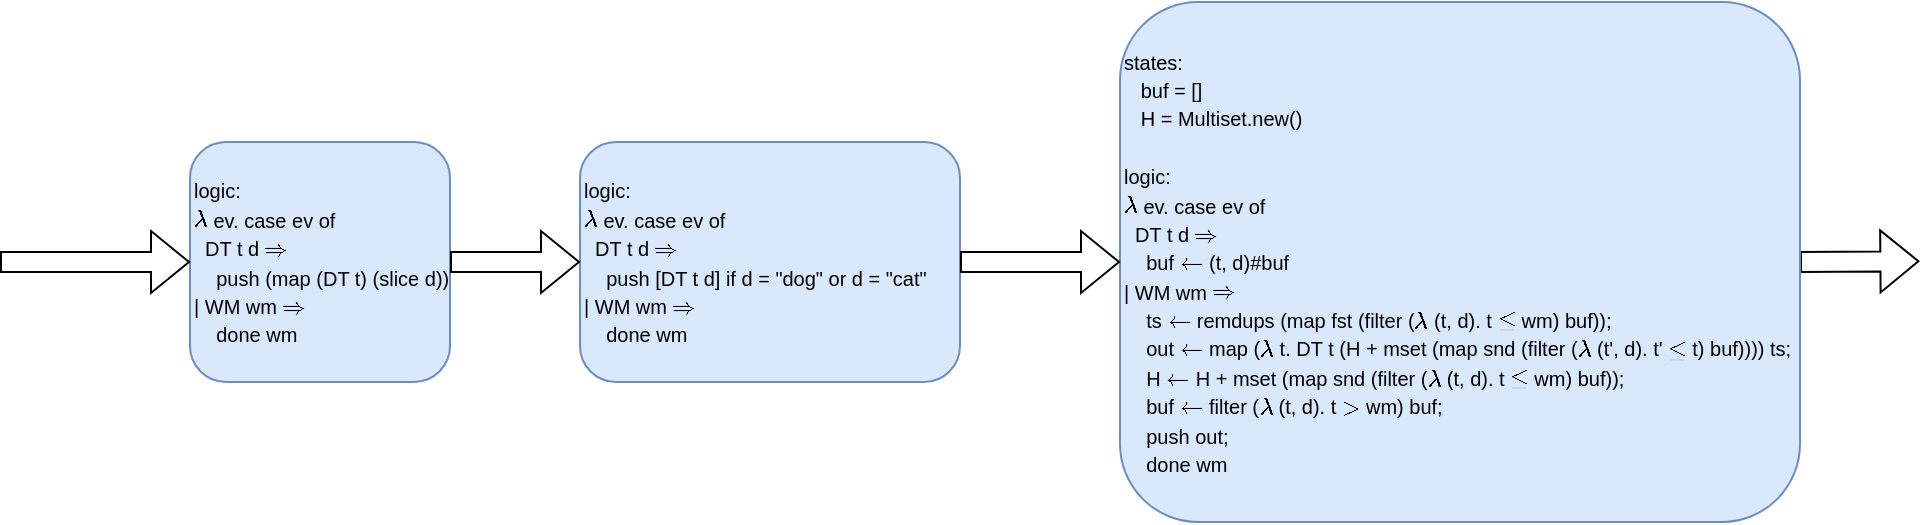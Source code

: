 <mxfile version="22.0.3" type="device">
  <diagram name="Page-1" id="7l_J2yBBjgkDMlGloOlC">
    <mxGraphModel dx="989" dy="586" grid="1" gridSize="10" guides="1" tooltips="1" connect="1" arrows="1" fold="1" page="1" pageScale="0.6" pageWidth="1600" pageHeight="900" math="1" shadow="0">
      <root>
        <mxCell id="0" />
        <mxCell id="1" parent="0" />
        <mxCell id="_g1IpS9bpQ4U1qeAF5R8-9" value="" style="shape=flexArrow;endArrow=classic;html=1;rounded=0;entryX=0;entryY=0.5;entryDx=0;entryDy=0;exitX=1;exitY=0.5;exitDx=0;exitDy=0;" edge="1" parent="1" source="_g1IpS9bpQ4U1qeAF5R8-15">
          <mxGeometry width="50" height="50" relative="1" as="geometry">
            <mxPoint x="884.0" y="289.92" as="sourcePoint" />
            <mxPoint x="959.69" y="289.58" as="targetPoint" />
          </mxGeometry>
        </mxCell>
        <mxCell id="_g1IpS9bpQ4U1qeAF5R8-10" value="&lt;font style=&quot;font-size: 10px;&quot;&gt;logic:&lt;br&gt;\(\lambda\) ev. case ev of&lt;br&gt;&amp;nbsp; DT t d \(\Rightarrow\)&lt;br&gt;&amp;nbsp; &amp;nbsp; push (map (DT t) (slice d))&lt;br&gt;| WM wm \(\Rightarrow\)&lt;br&gt;&amp;nbsp; &amp;nbsp; done wm&lt;/font&gt;" style="rounded=1;whiteSpace=wrap;html=1;fillColor=#dae8fc;strokeColor=#6c8ebf;align=left;container=0;" vertex="1" parent="1">
          <mxGeometry x="95" y="230" width="130" height="120" as="geometry" />
        </mxCell>
        <mxCell id="_g1IpS9bpQ4U1qeAF5R8-11" value="" style="shape=flexArrow;endArrow=classic;html=1;rounded=0;entryX=0;entryY=0.5;entryDx=0;entryDy=0;" edge="1" parent="1" target="_g1IpS9bpQ4U1qeAF5R8-10">
          <mxGeometry width="50" height="50" relative="1" as="geometry">
            <mxPoint y="290" as="sourcePoint" />
            <mxPoint x="15" y="280" as="targetPoint" />
          </mxGeometry>
        </mxCell>
        <mxCell id="_g1IpS9bpQ4U1qeAF5R8-12" value="&lt;font style=&quot;font-size: 10px;&quot;&gt;logic:&lt;br&gt;\(\lambda\) ev. case ev of&lt;br&gt;&amp;nbsp; DT t d \(\Rightarrow\)&lt;br&gt;&amp;nbsp; &amp;nbsp; push [DT t d] if d = &quot;dog&quot; or d = &quot;cat&quot;&lt;br&gt;| WM wm \(\Rightarrow\)&lt;br&gt;&amp;nbsp; &amp;nbsp; done wm&lt;/font&gt;" style="rounded=1;whiteSpace=wrap;html=1;fillColor=#dae8fc;strokeColor=#6c8ebf;align=left;container=0;" vertex="1" parent="1">
          <mxGeometry x="290" y="230" width="190" height="120" as="geometry" />
        </mxCell>
        <mxCell id="_g1IpS9bpQ4U1qeAF5R8-13" value="" style="shape=flexArrow;endArrow=classic;html=1;rounded=0;entryX=0;entryY=0.5;entryDx=0;entryDy=0;exitX=1;exitY=0.5;exitDx=0;exitDy=0;" edge="1" parent="1" source="_g1IpS9bpQ4U1qeAF5R8-10" target="_g1IpS9bpQ4U1qeAF5R8-12">
          <mxGeometry width="50" height="50" relative="1" as="geometry">
            <mxPoint x="235" y="290" as="sourcePoint" />
            <mxPoint x="165" y="280" as="targetPoint" />
          </mxGeometry>
        </mxCell>
        <mxCell id="_g1IpS9bpQ4U1qeAF5R8-14" value="" style="shape=flexArrow;endArrow=classic;html=1;rounded=0;entryX=0;entryY=0.5;entryDx=0;entryDy=0;" edge="1" parent="1" target="_g1IpS9bpQ4U1qeAF5R8-15">
          <mxGeometry width="50" height="50" relative="1" as="geometry">
            <mxPoint x="765" y="289.71" as="sourcePoint" />
            <mxPoint x="845" y="289.71" as="targetPoint" />
          </mxGeometry>
        </mxCell>
        <mxCell id="_g1IpS9bpQ4U1qeAF5R8-15" value="&lt;font style=&quot;font-size: 10px;&quot;&gt;states:&lt;br&gt;&amp;nbsp; &amp;nbsp;buf = []&lt;br&gt;&amp;nbsp; &amp;nbsp;H = Multiset.new()&lt;br&gt;&lt;br&gt;logic:&lt;br&gt;\(\lambda\) ev. case ev of&lt;br&gt;&amp;nbsp; DT t d \(\Rightarrow\)&lt;br&gt;&amp;nbsp; &amp;nbsp; buf \(\leftarrow\) (t, d)#buf&lt;br&gt;| WM wm \(\Rightarrow\)&lt;br&gt;&amp;nbsp; &amp;nbsp; ts \(\leftarrow\) remdups (map fst (filter (\(\lambda\) (t, d). t \(\le\) wm) buf));&lt;br&gt;&amp;nbsp; &amp;nbsp; out \(\leftarrow\) map (\(\lambda\) t. DT t (H + mset (map snd (filter (\(\lambda\) (t&#39;, d). t&#39; \(\le\) t) buf)))) ts;&lt;br&gt;&amp;nbsp; &amp;nbsp; H \(\leftarrow\) H + mset (map snd (filter (\(\lambda\) (t, d). t \(\le\) wm) buf));&lt;br&gt;&amp;nbsp; &amp;nbsp; buf \(\leftarrow\) filter (\(\lambda\) (t, d). t \(\gt\) wm) buf;&lt;br style=&quot;border-color: var(--border-color);&quot;&gt;&amp;nbsp; &amp;nbsp; push out;&lt;br&gt;&amp;nbsp; &amp;nbsp; done wm&lt;/font&gt;" style="rounded=1;whiteSpace=wrap;html=1;fillColor=#dae8fc;strokeColor=#6c8ebf;align=left;container=0;" vertex="1" parent="1">
          <mxGeometry x="560" y="160" width="340" height="260" as="geometry" />
        </mxCell>
        <mxCell id="_g1IpS9bpQ4U1qeAF5R8-16" value="" style="shape=flexArrow;endArrow=classic;html=1;rounded=0;entryX=0;entryY=0.5;entryDx=0;entryDy=0;exitX=1;exitY=0.5;exitDx=0;exitDy=0;" edge="1" parent="1" source="_g1IpS9bpQ4U1qeAF5R8-12" target="_g1IpS9bpQ4U1qeAF5R8-15">
          <mxGeometry width="50" height="50" relative="1" as="geometry">
            <mxPoint x="425" y="290" as="sourcePoint" />
            <mxPoint x="375" y="280" as="targetPoint" />
          </mxGeometry>
        </mxCell>
      </root>
    </mxGraphModel>
  </diagram>
</mxfile>
